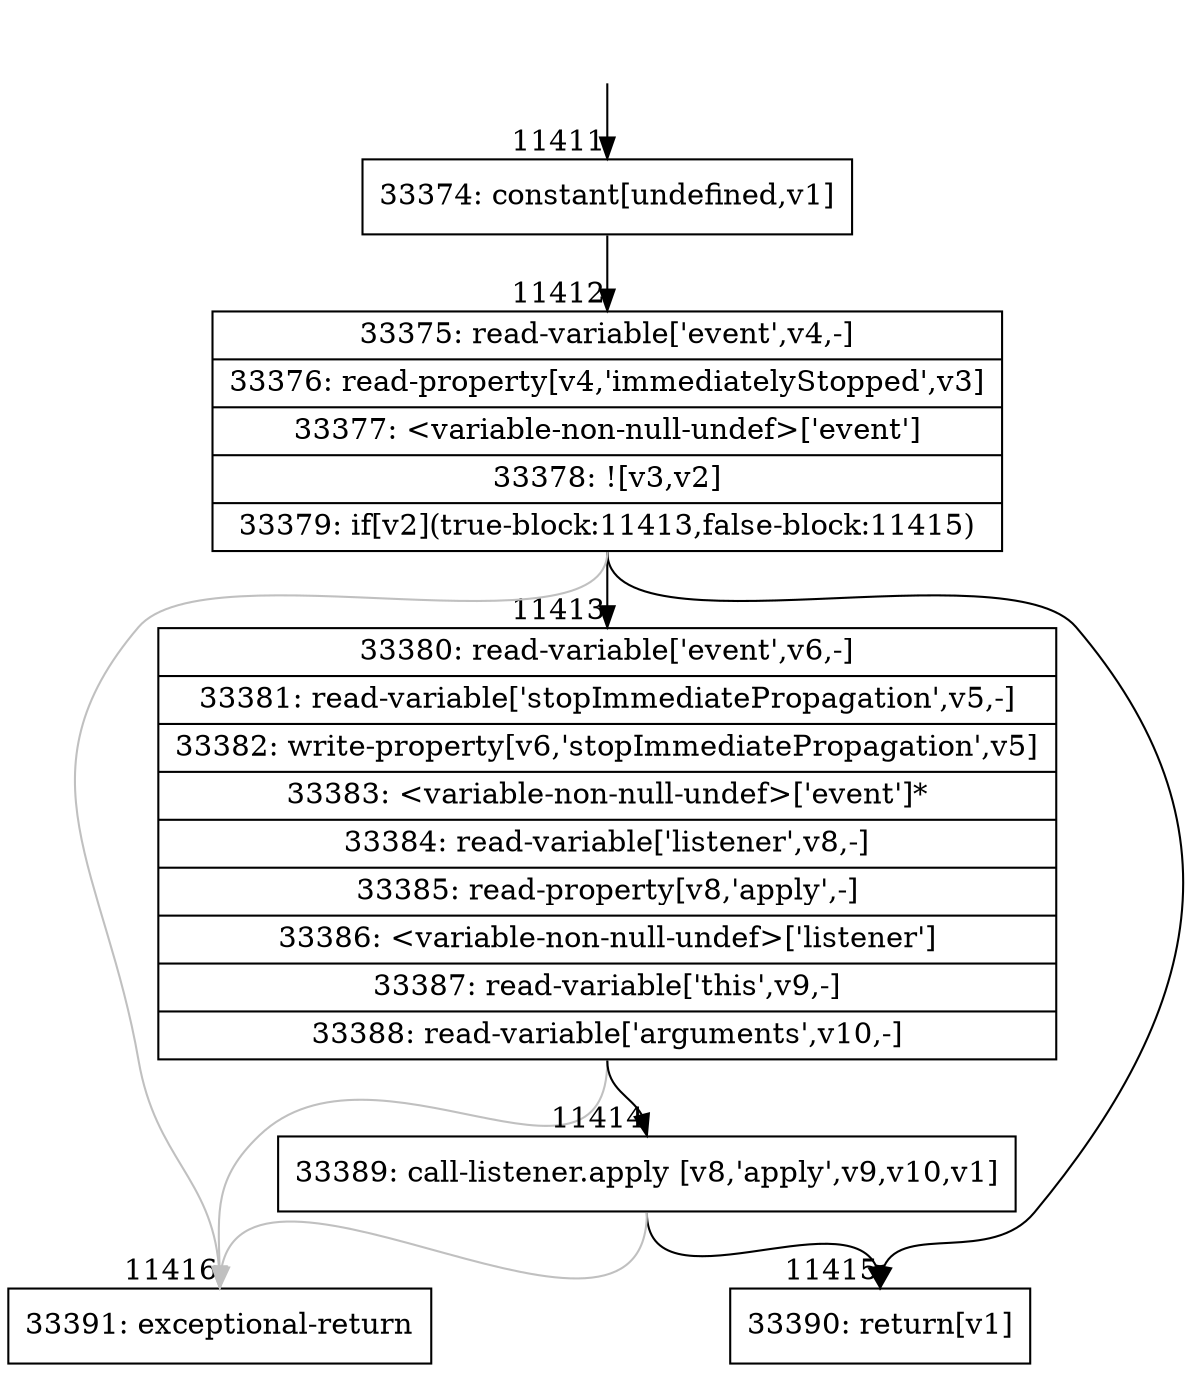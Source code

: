 digraph {
rankdir="TD"
BB_entry850[shape=none,label=""];
BB_entry850 -> BB11411 [tailport=s, headport=n, headlabel="    11411"]
BB11411 [shape=record label="{33374: constant[undefined,v1]}" ] 
BB11411 -> BB11412 [tailport=s, headport=n, headlabel="      11412"]
BB11412 [shape=record label="{33375: read-variable['event',v4,-]|33376: read-property[v4,'immediatelyStopped',v3]|33377: \<variable-non-null-undef\>['event']|33378: ![v3,v2]|33379: if[v2](true-block:11413,false-block:11415)}" ] 
BB11412 -> BB11413 [tailport=s, headport=n, headlabel="      11413"]
BB11412 -> BB11415 [tailport=s, headport=n, headlabel="      11415"]
BB11412 -> BB11416 [tailport=s, headport=n, color=gray, headlabel="      11416"]
BB11413 [shape=record label="{33380: read-variable['event',v6,-]|33381: read-variable['stopImmediatePropagation',v5,-]|33382: write-property[v6,'stopImmediatePropagation',v5]|33383: \<variable-non-null-undef\>['event']*|33384: read-variable['listener',v8,-]|33385: read-property[v8,'apply',-]|33386: \<variable-non-null-undef\>['listener']|33387: read-variable['this',v9,-]|33388: read-variable['arguments',v10,-]}" ] 
BB11413 -> BB11414 [tailport=s, headport=n, headlabel="      11414"]
BB11413 -> BB11416 [tailport=s, headport=n, color=gray]
BB11414 [shape=record label="{33389: call-listener.apply [v8,'apply',v9,v10,v1]}" ] 
BB11414 -> BB11415 [tailport=s, headport=n]
BB11414 -> BB11416 [tailport=s, headport=n, color=gray]
BB11415 [shape=record label="{33390: return[v1]}" ] 
BB11416 [shape=record label="{33391: exceptional-return}" ] 
//#$~ 15988
}
